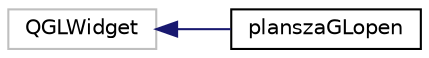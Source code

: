 digraph "Graphical Class Hierarchy"
{
 // LATEX_PDF_SIZE
  edge [fontname="Helvetica",fontsize="10",labelfontname="Helvetica",labelfontsize="10"];
  node [fontname="Helvetica",fontsize="10",shape=record];
  rankdir="LR";
  Node3 [label="QGLWidget",height=0.2,width=0.4,color="grey75", fillcolor="white", style="filled",tooltip=" "];
  Node3 -> Node0 [dir="back",color="midnightblue",fontsize="10",style="solid",fontname="Helvetica"];
  Node0 [label="planszaGLopen",height=0.2,width=0.4,color="black", fillcolor="white", style="filled",URL="$classplansza_g_lopen.html",tooltip="Klasa odpowiedzialna za Widget w którym jest generowana docelowa gra."];
}
